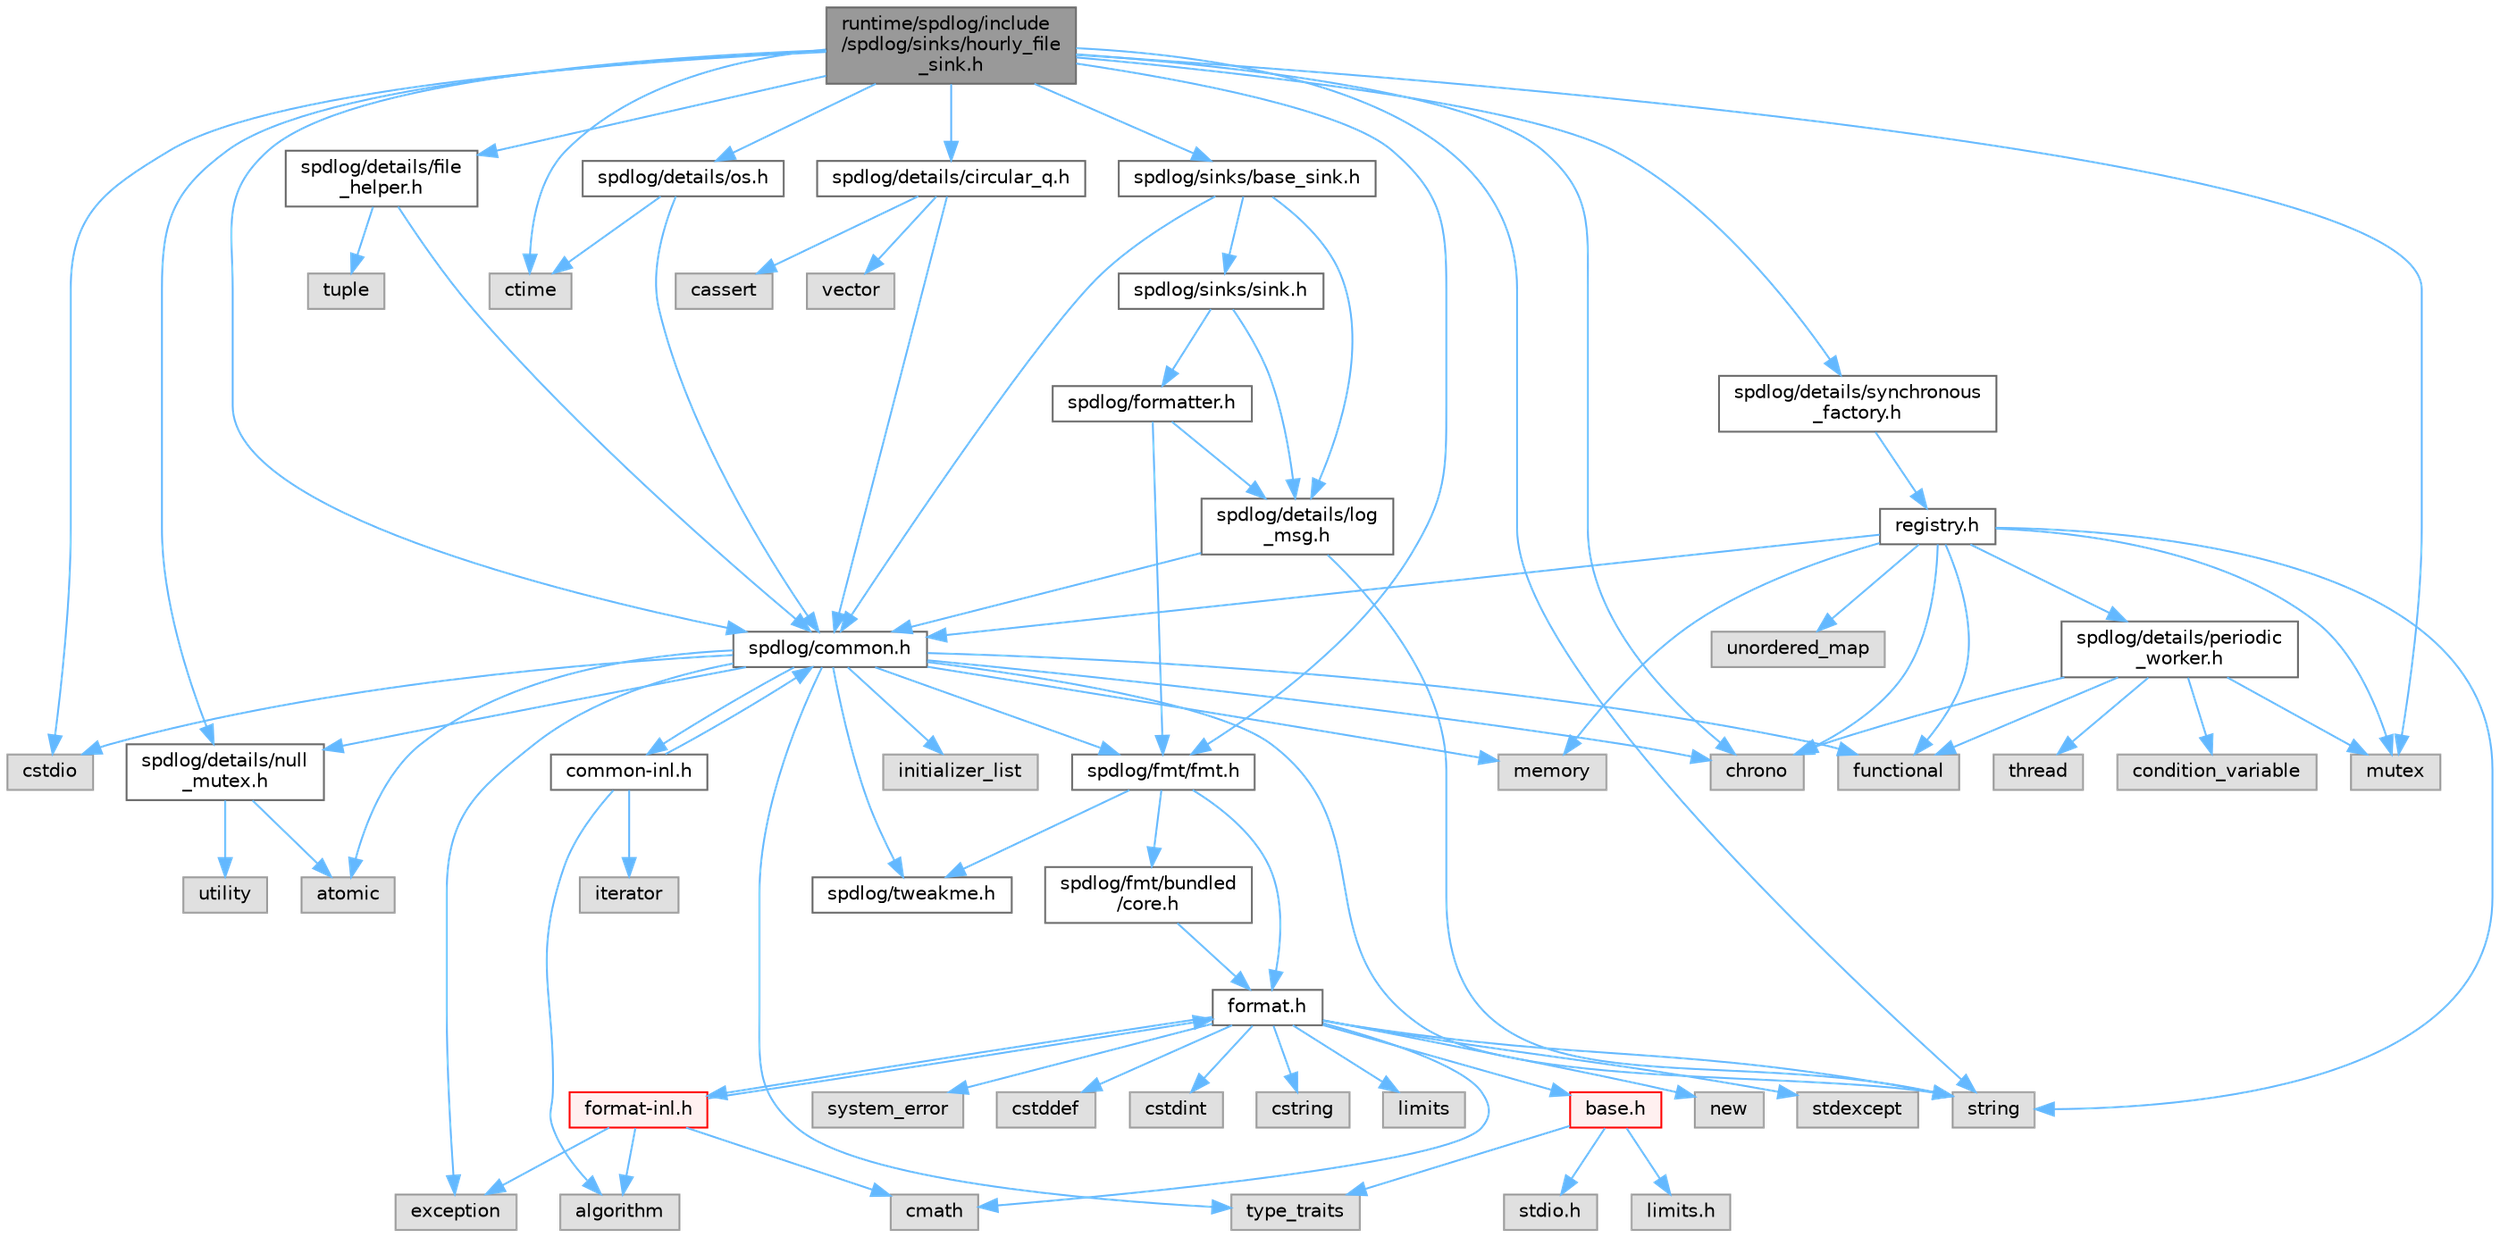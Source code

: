 digraph "runtime/spdlog/include/spdlog/sinks/hourly_file_sink.h"
{
 // LATEX_PDF_SIZE
  bgcolor="transparent";
  edge [fontname=Helvetica,fontsize=10,labelfontname=Helvetica,labelfontsize=10];
  node [fontname=Helvetica,fontsize=10,shape=box,height=0.2,width=0.4];
  Node1 [id="Node000001",label="runtime/spdlog/include\l/spdlog/sinks/hourly_file\l_sink.h",height=0.2,width=0.4,color="gray40", fillcolor="grey60", style="filled", fontcolor="black",tooltip=" "];
  Node1 -> Node2 [id="edge84_Node000001_Node000002",color="steelblue1",style="solid",tooltip=" "];
  Node2 [id="Node000002",label="spdlog/common.h",height=0.2,width=0.4,color="grey40", fillcolor="white", style="filled",URL="$common_8h.html",tooltip=" "];
  Node2 -> Node3 [id="edge85_Node000002_Node000003",color="steelblue1",style="solid",tooltip=" "];
  Node3 [id="Node000003",label="spdlog/details/null\l_mutex.h",height=0.2,width=0.4,color="grey40", fillcolor="white", style="filled",URL="$null__mutex_8h.html",tooltip=" "];
  Node3 -> Node4 [id="edge86_Node000003_Node000004",color="steelblue1",style="solid",tooltip=" "];
  Node4 [id="Node000004",label="atomic",height=0.2,width=0.4,color="grey60", fillcolor="#E0E0E0", style="filled",tooltip=" "];
  Node3 -> Node5 [id="edge87_Node000003_Node000005",color="steelblue1",style="solid",tooltip=" "];
  Node5 [id="Node000005",label="utility",height=0.2,width=0.4,color="grey60", fillcolor="#E0E0E0", style="filled",tooltip=" "];
  Node2 -> Node6 [id="edge88_Node000002_Node000006",color="steelblue1",style="solid",tooltip=" "];
  Node6 [id="Node000006",label="spdlog/tweakme.h",height=0.2,width=0.4,color="grey40", fillcolor="white", style="filled",URL="$tweakme_8h.html",tooltip=" "];
  Node2 -> Node4 [id="edge89_Node000002_Node000004",color="steelblue1",style="solid",tooltip=" "];
  Node2 -> Node7 [id="edge90_Node000002_Node000007",color="steelblue1",style="solid",tooltip=" "];
  Node7 [id="Node000007",label="chrono",height=0.2,width=0.4,color="grey60", fillcolor="#E0E0E0", style="filled",tooltip=" "];
  Node2 -> Node8 [id="edge91_Node000002_Node000008",color="steelblue1",style="solid",tooltip=" "];
  Node8 [id="Node000008",label="cstdio",height=0.2,width=0.4,color="grey60", fillcolor="#E0E0E0", style="filled",tooltip=" "];
  Node2 -> Node9 [id="edge92_Node000002_Node000009",color="steelblue1",style="solid",tooltip=" "];
  Node9 [id="Node000009",label="exception",height=0.2,width=0.4,color="grey60", fillcolor="#E0E0E0", style="filled",tooltip=" "];
  Node2 -> Node10 [id="edge93_Node000002_Node000010",color="steelblue1",style="solid",tooltip=" "];
  Node10 [id="Node000010",label="functional",height=0.2,width=0.4,color="grey60", fillcolor="#E0E0E0", style="filled",tooltip=" "];
  Node2 -> Node11 [id="edge94_Node000002_Node000011",color="steelblue1",style="solid",tooltip=" "];
  Node11 [id="Node000011",label="initializer_list",height=0.2,width=0.4,color="grey60", fillcolor="#E0E0E0", style="filled",tooltip=" "];
  Node2 -> Node12 [id="edge95_Node000002_Node000012",color="steelblue1",style="solid",tooltip=" "];
  Node12 [id="Node000012",label="memory",height=0.2,width=0.4,color="grey60", fillcolor="#E0E0E0", style="filled",tooltip=" "];
  Node2 -> Node13 [id="edge96_Node000002_Node000013",color="steelblue1",style="solid",tooltip=" "];
  Node13 [id="Node000013",label="string",height=0.2,width=0.4,color="grey60", fillcolor="#E0E0E0", style="filled",tooltip=" "];
  Node2 -> Node14 [id="edge97_Node000002_Node000014",color="steelblue1",style="solid",tooltip=" "];
  Node14 [id="Node000014",label="type_traits",height=0.2,width=0.4,color="grey60", fillcolor="#E0E0E0", style="filled",tooltip=" "];
  Node2 -> Node15 [id="edge98_Node000002_Node000015",color="steelblue1",style="solid",tooltip=" "];
  Node15 [id="Node000015",label="spdlog/fmt/fmt.h",height=0.2,width=0.4,color="grey40", fillcolor="white", style="filled",URL="$fmt_8h.html",tooltip=" "];
  Node15 -> Node6 [id="edge99_Node000015_Node000006",color="steelblue1",style="solid",tooltip=" "];
  Node15 -> Node16 [id="edge100_Node000015_Node000016",color="steelblue1",style="solid",tooltip=" "];
  Node16 [id="Node000016",label="spdlog/fmt/bundled\l/core.h",height=0.2,width=0.4,color="grey40", fillcolor="white", style="filled",URL="$core_8h.html",tooltip=" "];
  Node16 -> Node17 [id="edge101_Node000016_Node000017",color="steelblue1",style="solid",tooltip=" "];
  Node17 [id="Node000017",label="format.h",height=0.2,width=0.4,color="grey40", fillcolor="white", style="filled",URL="$spdlog_2include_2spdlog_2fmt_2bundled_2format_8h.html",tooltip=" "];
  Node17 -> Node18 [id="edge102_Node000017_Node000018",color="steelblue1",style="solid",tooltip=" "];
  Node18 [id="Node000018",label="base.h",height=0.2,width=0.4,color="red", fillcolor="#FFF0F0", style="filled",URL="$base_8h.html",tooltip=" "];
  Node18 -> Node19 [id="edge103_Node000018_Node000019",color="steelblue1",style="solid",tooltip=" "];
  Node19 [id="Node000019",label="limits.h",height=0.2,width=0.4,color="grey60", fillcolor="#E0E0E0", style="filled",tooltip=" "];
  Node18 -> Node20 [id="edge104_Node000018_Node000020",color="steelblue1",style="solid",tooltip=" "];
  Node20 [id="Node000020",label="stdio.h",height=0.2,width=0.4,color="grey60", fillcolor="#E0E0E0", style="filled",tooltip=" "];
  Node18 -> Node14 [id="edge105_Node000018_Node000014",color="steelblue1",style="solid",tooltip=" "];
  Node17 -> Node165 [id="edge106_Node000017_Node000165",color="steelblue1",style="solid",tooltip=" "];
  Node165 [id="Node000165",label="cmath",height=0.2,width=0.4,color="grey60", fillcolor="#E0E0E0", style="filled",tooltip=" "];
  Node17 -> Node24 [id="edge107_Node000017_Node000024",color="steelblue1",style="solid",tooltip=" "];
  Node24 [id="Node000024",label="cstddef",height=0.2,width=0.4,color="grey60", fillcolor="#E0E0E0", style="filled",tooltip=" "];
  Node17 -> Node25 [id="edge108_Node000017_Node000025",color="steelblue1",style="solid",tooltip=" "];
  Node25 [id="Node000025",label="cstdint",height=0.2,width=0.4,color="grey60", fillcolor="#E0E0E0", style="filled",tooltip=" "];
  Node17 -> Node27 [id="edge109_Node000017_Node000027",color="steelblue1",style="solid",tooltip=" "];
  Node27 [id="Node000027",label="cstring",height=0.2,width=0.4,color="grey60", fillcolor="#E0E0E0", style="filled",tooltip=" "];
  Node17 -> Node166 [id="edge110_Node000017_Node000166",color="steelblue1",style="solid",tooltip=" "];
  Node166 [id="Node000166",label="limits",height=0.2,width=0.4,color="grey60", fillcolor="#E0E0E0", style="filled",tooltip=" "];
  Node17 -> Node63 [id="edge111_Node000017_Node000063",color="steelblue1",style="solid",tooltip=" "];
  Node63 [id="Node000063",label="new",height=0.2,width=0.4,color="grey60", fillcolor="#E0E0E0", style="filled",tooltip=" "];
  Node17 -> Node167 [id="edge112_Node000017_Node000167",color="steelblue1",style="solid",tooltip=" "];
  Node167 [id="Node000167",label="stdexcept",height=0.2,width=0.4,color="grey60", fillcolor="#E0E0E0", style="filled",tooltip=" "];
  Node17 -> Node13 [id="edge113_Node000017_Node000013",color="steelblue1",style="solid",tooltip=" "];
  Node17 -> Node168 [id="edge114_Node000017_Node000168",color="steelblue1",style="solid",tooltip=" "];
  Node168 [id="Node000168",label="system_error",height=0.2,width=0.4,color="grey60", fillcolor="#E0E0E0", style="filled",tooltip=" "];
  Node17 -> Node169 [id="edge115_Node000017_Node000169",color="steelblue1",style="solid",tooltip=" "];
  Node169 [id="Node000169",label="format-inl.h",height=0.2,width=0.4,color="red", fillcolor="#FFF0F0", style="filled",URL="$format-inl_8h.html",tooltip=" "];
  Node169 -> Node170 [id="edge116_Node000169_Node000170",color="steelblue1",style="solid",tooltip=" "];
  Node170 [id="Node000170",label="algorithm",height=0.2,width=0.4,color="grey60", fillcolor="#E0E0E0", style="filled",tooltip=" "];
  Node169 -> Node165 [id="edge117_Node000169_Node000165",color="steelblue1",style="solid",tooltip=" "];
  Node169 -> Node9 [id="edge118_Node000169_Node000009",color="steelblue1",style="solid",tooltip=" "];
  Node169 -> Node17 [id="edge119_Node000169_Node000017",color="steelblue1",style="solid",tooltip=" "];
  Node15 -> Node17 [id="edge120_Node000015_Node000017",color="steelblue1",style="solid",tooltip=" "];
  Node2 -> Node174 [id="edge121_Node000002_Node000174",color="steelblue1",style="solid",tooltip=" "];
  Node174 [id="Node000174",label="common-inl.h",height=0.2,width=0.4,color="grey40", fillcolor="white", style="filled",URL="$common-inl_8h.html",tooltip=" "];
  Node174 -> Node2 [id="edge122_Node000174_Node000002",color="steelblue1",style="solid",tooltip=" "];
  Node174 -> Node170 [id="edge123_Node000174_Node000170",color="steelblue1",style="solid",tooltip=" "];
  Node174 -> Node175 [id="edge124_Node000174_Node000175",color="steelblue1",style="solid",tooltip=" "];
  Node175 [id="Node000175",label="iterator",height=0.2,width=0.4,color="grey60", fillcolor="#E0E0E0", style="filled",tooltip=" "];
  Node1 -> Node176 [id="edge125_Node000001_Node000176",color="steelblue1",style="solid",tooltip=" "];
  Node176 [id="Node000176",label="spdlog/details/circular_q.h",height=0.2,width=0.4,color="grey40", fillcolor="white", style="filled",URL="$circular__q_8h.html",tooltip=" "];
  Node176 -> Node26 [id="edge126_Node000176_Node000026",color="steelblue1",style="solid",tooltip=" "];
  Node26 [id="Node000026",label="cassert",height=0.2,width=0.4,color="grey60", fillcolor="#E0E0E0", style="filled",tooltip=" "];
  Node176 -> Node177 [id="edge127_Node000176_Node000177",color="steelblue1",style="solid",tooltip=" "];
  Node177 [id="Node000177",label="vector",height=0.2,width=0.4,color="grey60", fillcolor="#E0E0E0", style="filled",tooltip=" "];
  Node176 -> Node2 [id="edge128_Node000176_Node000002",color="steelblue1",style="solid",tooltip=" "];
  Node1 -> Node178 [id="edge129_Node000001_Node000178",color="steelblue1",style="solid",tooltip=" "];
  Node178 [id="Node000178",label="spdlog/details/file\l_helper.h",height=0.2,width=0.4,color="grey40", fillcolor="white", style="filled",URL="$file__helper_8h.html",tooltip=" "];
  Node178 -> Node2 [id="edge130_Node000178_Node000002",color="steelblue1",style="solid",tooltip=" "];
  Node178 -> Node179 [id="edge131_Node000178_Node000179",color="steelblue1",style="solid",tooltip=" "];
  Node179 [id="Node000179",label="tuple",height=0.2,width=0.4,color="grey60", fillcolor="#E0E0E0", style="filled",tooltip=" "];
  Node1 -> Node3 [id="edge132_Node000001_Node000003",color="steelblue1",style="solid",tooltip=" "];
  Node1 -> Node180 [id="edge133_Node000001_Node000180",color="steelblue1",style="solid",tooltip=" "];
  Node180 [id="Node000180",label="spdlog/details/os.h",height=0.2,width=0.4,color="grey40", fillcolor="white", style="filled",URL="$details_2os_8h.html",tooltip=" "];
  Node180 -> Node181 [id="edge134_Node000180_Node000181",color="steelblue1",style="solid",tooltip=" "];
  Node181 [id="Node000181",label="ctime",height=0.2,width=0.4,color="grey60", fillcolor="#E0E0E0", style="filled",tooltip=" "];
  Node180 -> Node2 [id="edge135_Node000180_Node000002",color="steelblue1",style="solid",tooltip=" "];
  Node1 -> Node182 [id="edge136_Node000001_Node000182",color="steelblue1",style="solid",tooltip=" "];
  Node182 [id="Node000182",label="spdlog/details/synchronous\l_factory.h",height=0.2,width=0.4,color="grey40", fillcolor="white", style="filled",URL="$synchronous__factory_8h.html",tooltip=" "];
  Node182 -> Node183 [id="edge137_Node000182_Node000183",color="steelblue1",style="solid",tooltip=" "];
  Node183 [id="Node000183",label="registry.h",height=0.2,width=0.4,color="grey40", fillcolor="white", style="filled",URL="$registry_8h.html",tooltip=" "];
  Node183 -> Node2 [id="edge138_Node000183_Node000002",color="steelblue1",style="solid",tooltip=" "];
  Node183 -> Node184 [id="edge139_Node000183_Node000184",color="steelblue1",style="solid",tooltip=" "];
  Node184 [id="Node000184",label="spdlog/details/periodic\l_worker.h",height=0.2,width=0.4,color="grey40", fillcolor="white", style="filled",URL="$periodic__worker_8h.html",tooltip=" "];
  Node184 -> Node7 [id="edge140_Node000184_Node000007",color="steelblue1",style="solid",tooltip=" "];
  Node184 -> Node185 [id="edge141_Node000184_Node000185",color="steelblue1",style="solid",tooltip=" "];
  Node185 [id="Node000185",label="condition_variable",height=0.2,width=0.4,color="grey60", fillcolor="#E0E0E0", style="filled",tooltip=" "];
  Node184 -> Node10 [id="edge142_Node000184_Node000010",color="steelblue1",style="solid",tooltip=" "];
  Node184 -> Node186 [id="edge143_Node000184_Node000186",color="steelblue1",style="solid",tooltip=" "];
  Node186 [id="Node000186",label="mutex",height=0.2,width=0.4,color="grey60", fillcolor="#E0E0E0", style="filled",tooltip=" "];
  Node184 -> Node187 [id="edge144_Node000184_Node000187",color="steelblue1",style="solid",tooltip=" "];
  Node187 [id="Node000187",label="thread",height=0.2,width=0.4,color="grey60", fillcolor="#E0E0E0", style="filled",tooltip=" "];
  Node183 -> Node7 [id="edge145_Node000183_Node000007",color="steelblue1",style="solid",tooltip=" "];
  Node183 -> Node10 [id="edge146_Node000183_Node000010",color="steelblue1",style="solid",tooltip=" "];
  Node183 -> Node12 [id="edge147_Node000183_Node000012",color="steelblue1",style="solid",tooltip=" "];
  Node183 -> Node186 [id="edge148_Node000183_Node000186",color="steelblue1",style="solid",tooltip=" "];
  Node183 -> Node13 [id="edge149_Node000183_Node000013",color="steelblue1",style="solid",tooltip=" "];
  Node183 -> Node188 [id="edge150_Node000183_Node000188",color="steelblue1",style="solid",tooltip=" "];
  Node188 [id="Node000188",label="unordered_map",height=0.2,width=0.4,color="grey60", fillcolor="#E0E0E0", style="filled",tooltip=" "];
  Node1 -> Node15 [id="edge151_Node000001_Node000015",color="steelblue1",style="solid",tooltip=" "];
  Node1 -> Node189 [id="edge152_Node000001_Node000189",color="steelblue1",style="solid",tooltip=" "];
  Node189 [id="Node000189",label="spdlog/sinks/base_sink.h",height=0.2,width=0.4,color="grey40", fillcolor="white", style="filled",URL="$base__sink_8h.html",tooltip=" "];
  Node189 -> Node2 [id="edge153_Node000189_Node000002",color="steelblue1",style="solid",tooltip=" "];
  Node189 -> Node190 [id="edge154_Node000189_Node000190",color="steelblue1",style="solid",tooltip=" "];
  Node190 [id="Node000190",label="spdlog/details/log\l_msg.h",height=0.2,width=0.4,color="grey40", fillcolor="white", style="filled",URL="$log__msg_8h.html",tooltip=" "];
  Node190 -> Node2 [id="edge155_Node000190_Node000002",color="steelblue1",style="solid",tooltip=" "];
  Node190 -> Node13 [id="edge156_Node000190_Node000013",color="steelblue1",style="solid",tooltip=" "];
  Node189 -> Node191 [id="edge157_Node000189_Node000191",color="steelblue1",style="solid",tooltip=" "];
  Node191 [id="Node000191",label="spdlog/sinks/sink.h",height=0.2,width=0.4,color="grey40", fillcolor="white", style="filled",URL="$sink_8h.html",tooltip=" "];
  Node191 -> Node190 [id="edge158_Node000191_Node000190",color="steelblue1",style="solid",tooltip=" "];
  Node191 -> Node192 [id="edge159_Node000191_Node000192",color="steelblue1",style="solid",tooltip=" "];
  Node192 [id="Node000192",label="spdlog/formatter.h",height=0.2,width=0.4,color="grey40", fillcolor="white", style="filled",URL="$formatter_8h.html",tooltip=" "];
  Node192 -> Node190 [id="edge160_Node000192_Node000190",color="steelblue1",style="solid",tooltip=" "];
  Node192 -> Node15 [id="edge161_Node000192_Node000015",color="steelblue1",style="solid",tooltip=" "];
  Node1 -> Node7 [id="edge162_Node000001_Node000007",color="steelblue1",style="solid",tooltip=" "];
  Node1 -> Node8 [id="edge163_Node000001_Node000008",color="steelblue1",style="solid",tooltip=" "];
  Node1 -> Node181 [id="edge164_Node000001_Node000181",color="steelblue1",style="solid",tooltip=" "];
  Node1 -> Node186 [id="edge165_Node000001_Node000186",color="steelblue1",style="solid",tooltip=" "];
  Node1 -> Node13 [id="edge166_Node000001_Node000013",color="steelblue1",style="solid",tooltip=" "];
}
